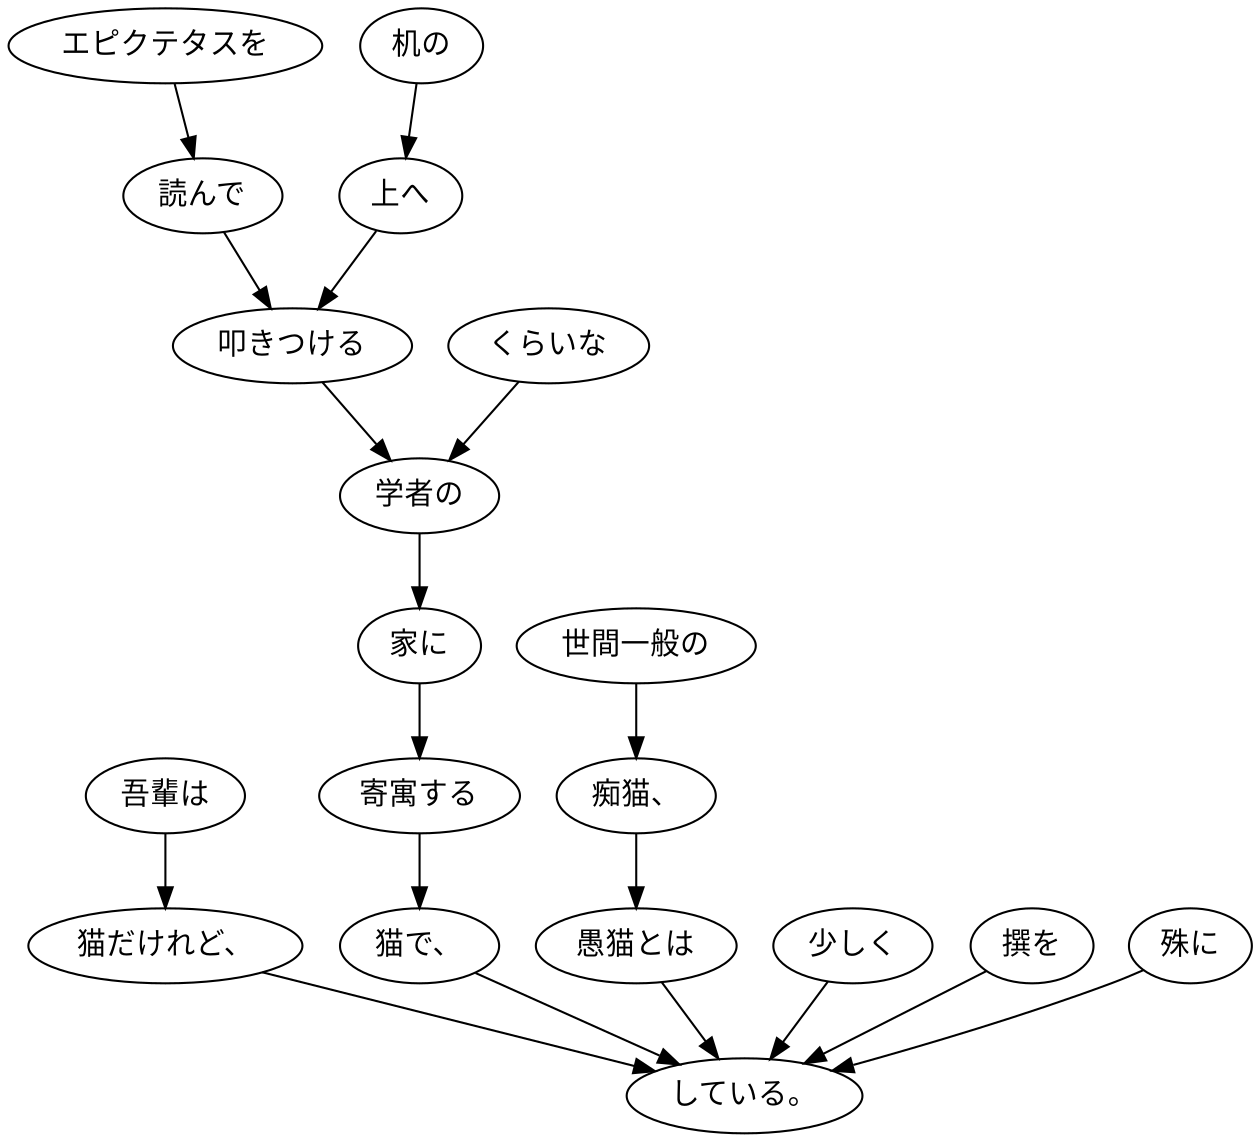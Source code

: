 digraph graph1793 {
	node0 [label="吾輩は"];
	node1 [label="猫だけれど、"];
	node2 [label="エピクテタスを"];
	node3 [label="読んで"];
	node4 [label="机の"];
	node5 [label="上へ"];
	node6 [label="叩きつける"];
	node7 [label="くらいな"];
	node8 [label="学者の"];
	node9 [label="家に"];
	node10 [label="寄寓する"];
	node11 [label="猫で、"];
	node12 [label="世間一般の"];
	node13 [label="痴猫、"];
	node14 [label="愚猫とは"];
	node15 [label="少しく"];
	node16 [label="撰を"];
	node17 [label="殊に"];
	node18 [label="している。"];
	node0 -> node1;
	node1 -> node18;
	node2 -> node3;
	node3 -> node6;
	node4 -> node5;
	node5 -> node6;
	node6 -> node8;
	node7 -> node8;
	node8 -> node9;
	node9 -> node10;
	node10 -> node11;
	node11 -> node18;
	node12 -> node13;
	node13 -> node14;
	node14 -> node18;
	node15 -> node18;
	node16 -> node18;
	node17 -> node18;
}
